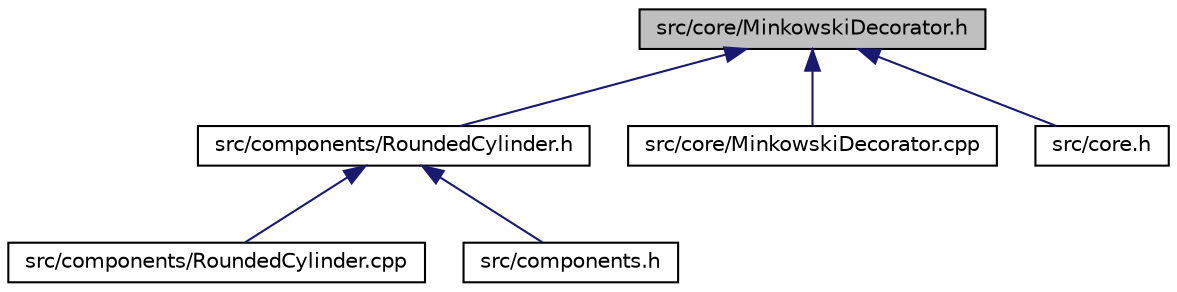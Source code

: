 digraph "src/core/MinkowskiDecorator.h"
{
  edge [fontname="Helvetica",fontsize="10",labelfontname="Helvetica",labelfontsize="10"];
  node [fontname="Helvetica",fontsize="10",shape=record];
  Node1 [label="src/core/MinkowskiDecorator.h",height=0.2,width=0.4,color="black", fillcolor="grey75", style="filled" fontcolor="black"];
  Node1 -> Node2 [dir="back",color="midnightblue",fontsize="10",style="solid",fontname="Helvetica"];
  Node2 [label="src/components/RoundedCylinder.h",height=0.2,width=0.4,color="black", fillcolor="white", style="filled",URL="$RoundedCylinder_8h.html"];
  Node2 -> Node3 [dir="back",color="midnightblue",fontsize="10",style="solid",fontname="Helvetica"];
  Node3 [label="src/components/RoundedCylinder.cpp",height=0.2,width=0.4,color="black", fillcolor="white", style="filled",URL="$RoundedCylinder_8cpp.html"];
  Node2 -> Node4 [dir="back",color="midnightblue",fontsize="10",style="solid",fontname="Helvetica"];
  Node4 [label="src/components.h",height=0.2,width=0.4,color="black", fillcolor="white", style="filled",URL="$components_8h.html"];
  Node1 -> Node5 [dir="back",color="midnightblue",fontsize="10",style="solid",fontname="Helvetica"];
  Node5 [label="src/core/MinkowskiDecorator.cpp",height=0.2,width=0.4,color="black", fillcolor="white", style="filled",URL="$MinkowskiDecorator_8cpp.html"];
  Node1 -> Node6 [dir="back",color="midnightblue",fontsize="10",style="solid",fontname="Helvetica"];
  Node6 [label="src/core.h",height=0.2,width=0.4,color="black", fillcolor="white", style="filled",URL="$core_8h.html"];
}
